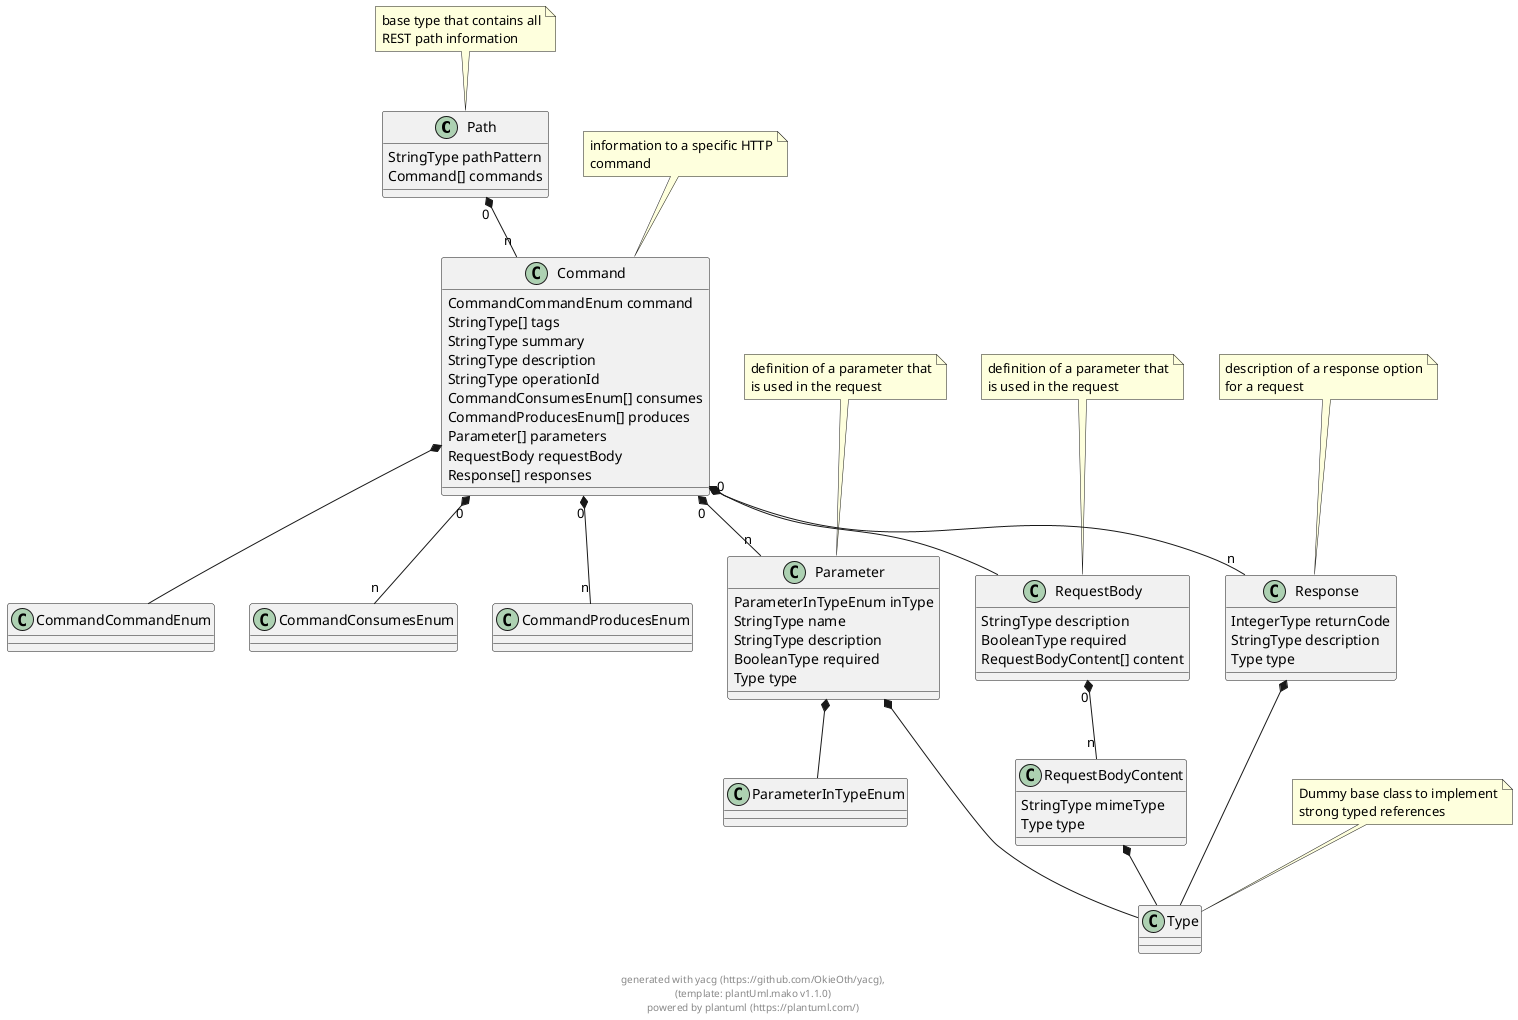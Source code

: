 
@startuml

class Path {
    StringType pathPattern 
    Command[] commands 
}
 
note top: base type that contains all\nREST path information

class Command {
    CommandCommandEnum command 
    StringType[] tags 
    StringType summary 
    StringType description 
    StringType operationId 
    CommandConsumesEnum[] consumes 
    CommandProducesEnum[] produces 
    Parameter[] parameters 
    RequestBody requestBody 
    Response[] responses 
}
 
note top: information to a specific HTTP\ncommand

class CommandCommandEnum {
}
 

class CommandConsumesEnum {
}
 

class CommandProducesEnum {
}
 

class Parameter {
    ParameterInTypeEnum inType 
    StringType name 
    StringType description 
    BooleanType required 
    Type type 
}
 
note top: definition of a parameter that\nis used in the request

class RequestBody {
    StringType description 
    BooleanType required 
    RequestBodyContent[] content 
}
 
note top: definition of a parameter that\nis used in the request

class Response {
    IntegerType returnCode 
    StringType description 
    Type type 
}
 
note top: description of a response option\nfor a request

class RequestBodyContent {
    StringType mimeType 
    Type type 
}
 

class Type {
}
 
note top: Dummy base class to implement\nstrong typed references

class ParameterInTypeEnum {
}
 


    
Path "0" *-- "n" Command        
            
    
Command  *--  CommandCommandEnum        
            
Command "0" *-- "n" CommandConsumesEnum        
            
Command "0" *-- "n" CommandProducesEnum        
            
Command "0" *-- "n" Parameter        
            
Command  *--  RequestBody        
            
Command "0" *-- "n" Response        
            
    
    
    
    
Parameter  *--  ParameterInTypeEnum        
            
Parameter  *--  Type        
            
    
RequestBody "0" *-- "n" RequestBodyContent        
            
    
Response  *--  Type        
            
    
RequestBodyContent  *--  Type        
            
    
    

footer \ngenerated with yacg (https://github.com/OkieOth/yacg),\n(template: plantUml.mako v1.1.0)\npowered by plantuml (https://plantuml.com/)
@enduml